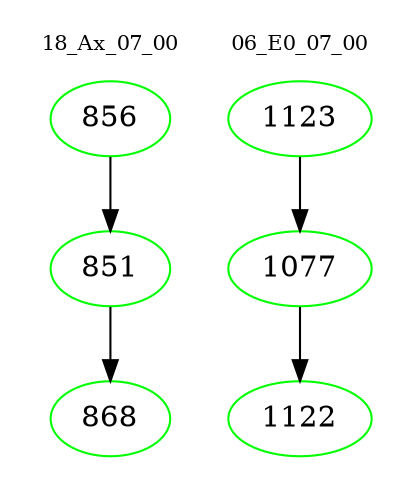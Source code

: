 digraph{
subgraph cluster_0 {
color = white
label = "18_Ax_07_00";
fontsize=10;
T0_856 [label="856", color="green"]
T0_856 -> T0_851 [color="black"]
T0_851 [label="851", color="green"]
T0_851 -> T0_868 [color="black"]
T0_868 [label="868", color="green"]
}
subgraph cluster_1 {
color = white
label = "06_E0_07_00";
fontsize=10;
T1_1123 [label="1123", color="green"]
T1_1123 -> T1_1077 [color="black"]
T1_1077 [label="1077", color="green"]
T1_1077 -> T1_1122 [color="black"]
T1_1122 [label="1122", color="green"]
}
}
